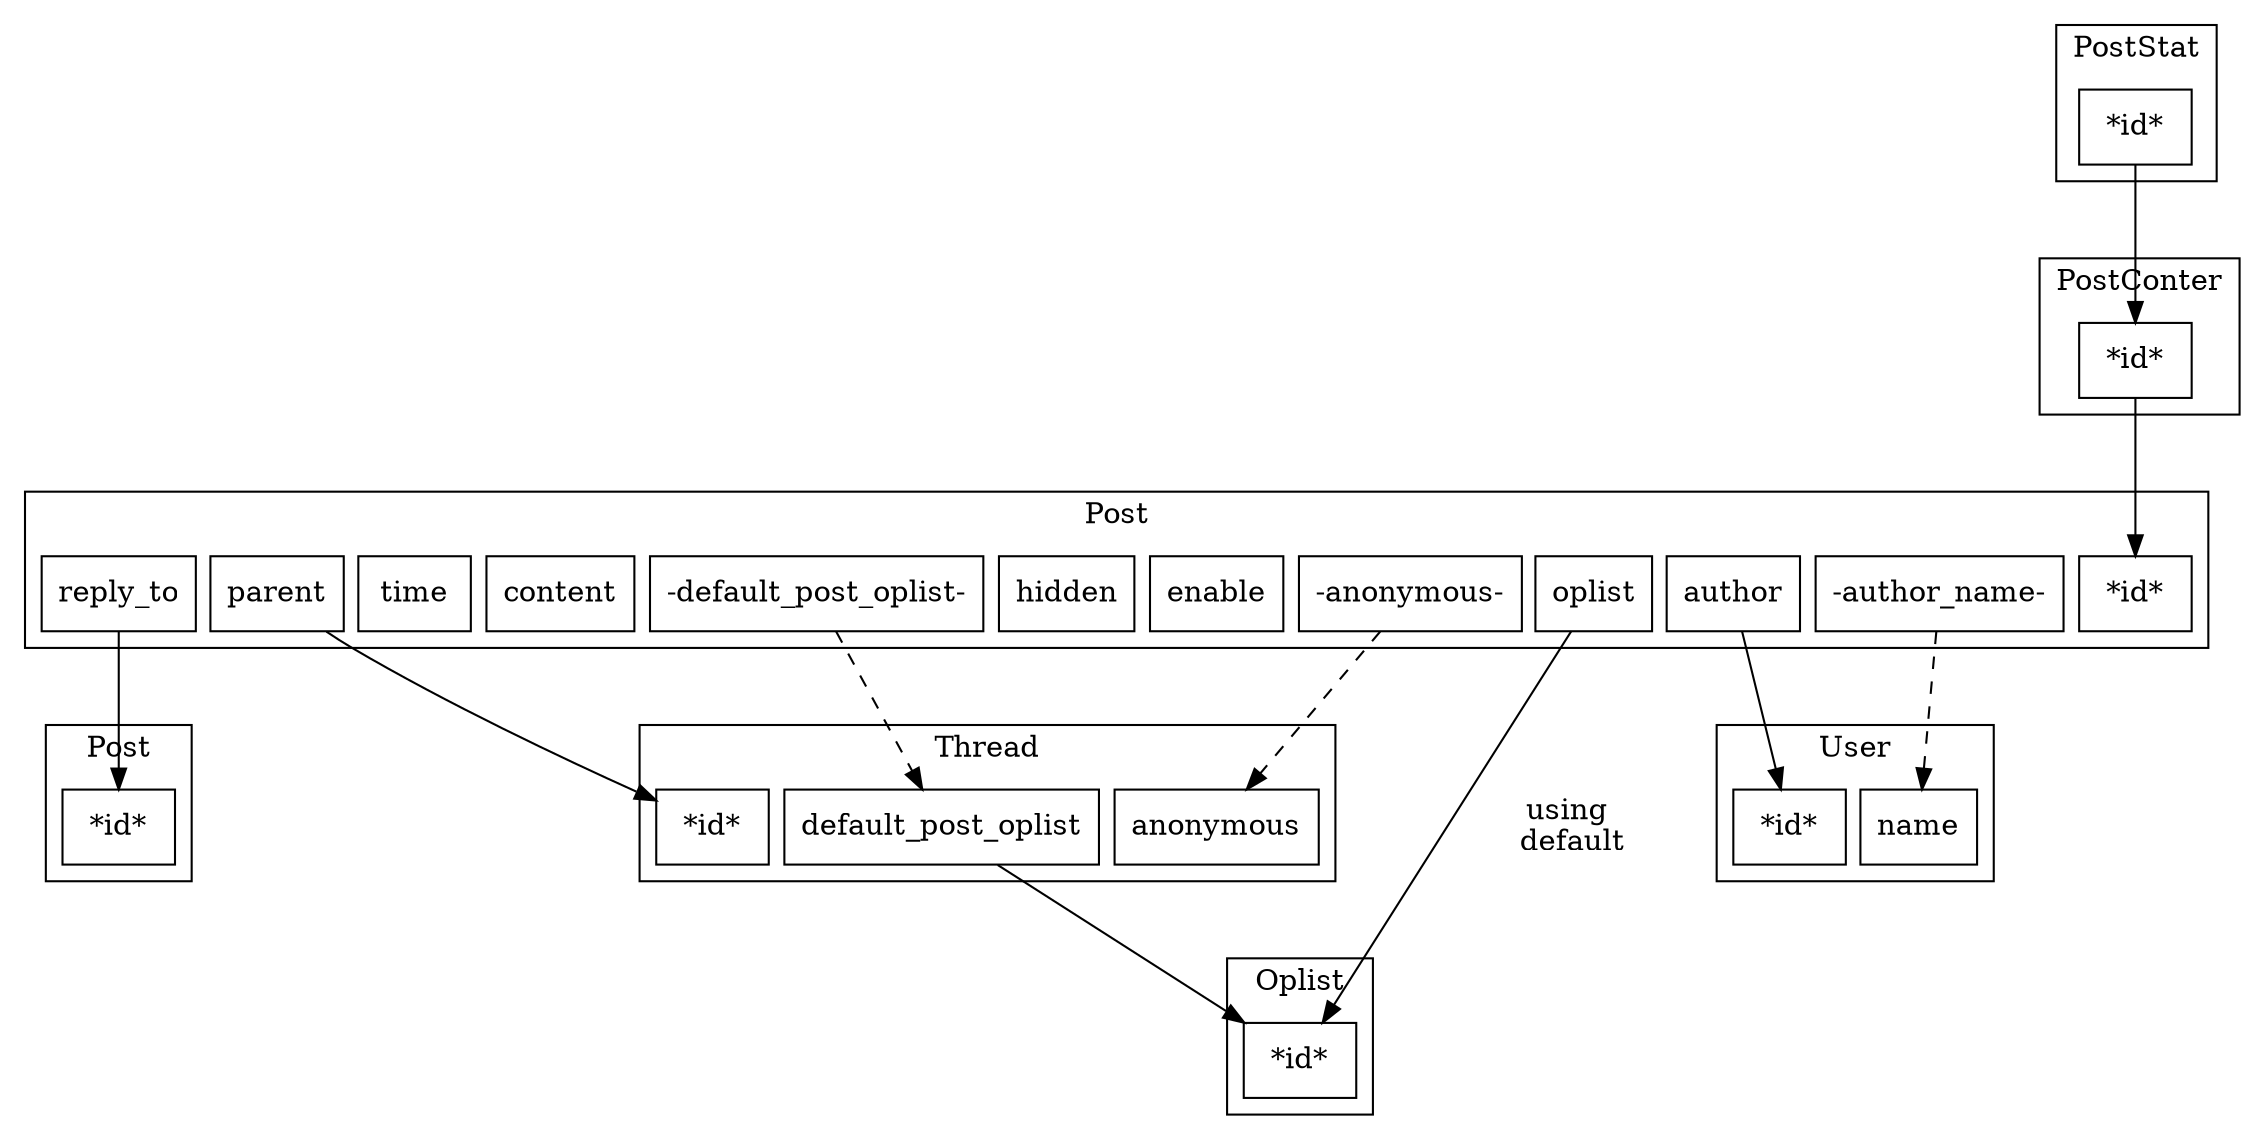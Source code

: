 #dot
strict digraph g {
	node [ shape = box ];
	nodesep = 0.1;
	ranksep = 1;

	subgraph cluster_post_1 {
		label = "Post";
		node_a_post_id                  [ label = "*id*" ];
		node_a_post_parent              [ label = "parent" ];
		node_a_post_reply_to            [ label = "reply_to" ];
		node_a_post_oplist              [ label = "oplist" ];
		node_a_post_default_post_oplist [ label = "-default_post_oplist-" ];
		node_a_post_enable              [ label = "enable" ];
		node_a_post_hidden              [ label = "hidden" ];
		node_a_post_anonymous           [ label = "-anonymous-" ];
		node_a_post_content             [ label = "content" ];
		node_a_post_time                [ label = "time" ];
		node_a_post_author              [ label = "author" ];
		node_a_post_author_name         [ label = "-author_name-" ];
	}

	subgraph cluster_post_stat {
		label = "PostStat";
		node_a_post_stat_id         [ label = "*id*" ];
	}

	subgraph cluster_post_couter {
		label = "PostConter";
		node_a_post_counter_id      [ label = "*id*" ];
	}

	subgraph cluster_post_2 {
		label = "Post";
		node_a_post_id_2        [ label = "*id*" ];
	}

	subgraph cluster_thread {
		label = "Thread";
		node_a_thread_id        [ label = "*id*" ];
		node_a_thread_default_post_oplist [ label = "default_post_oplist" ];
		node_a_thread_anonymous [ label = "anonymous" ];
	}

	subgraph cluster_oplist {
		label = "Oplist";
		node_a_oplist_id        [ label = "*id*" ];
	}

	subgraph cluster_user {
		label = "User";
		node_a_user_id [ label = "*id*" ];
		node_a_user_name    [ label = "name" ];
	}


	node_a_post_parent -> node_a_thread_id;
	node_a_post_reply_to -> node_a_post_id_2;
	node_a_post_oplist -> node_a_oplist_id [ label = "using\n default" ];
	node_a_post_default_post_oplist -> node_a_thread_default_post_oplist [ style = dashed ];
	node_a_post_anonymous -> node_a_thread_anonymous [style = dashed ];
	node_a_post_author -> node_a_user_id;
	node_a_post_author_name -> node_a_user_name     [ style = dashed ];

	node_a_thread_default_post_oplist -> node_a_oplist_id;

	node_a_post_stat_id -> node_a_post_counter_id;
	node_a_post_counter_id -> node_a_post_id;
}
